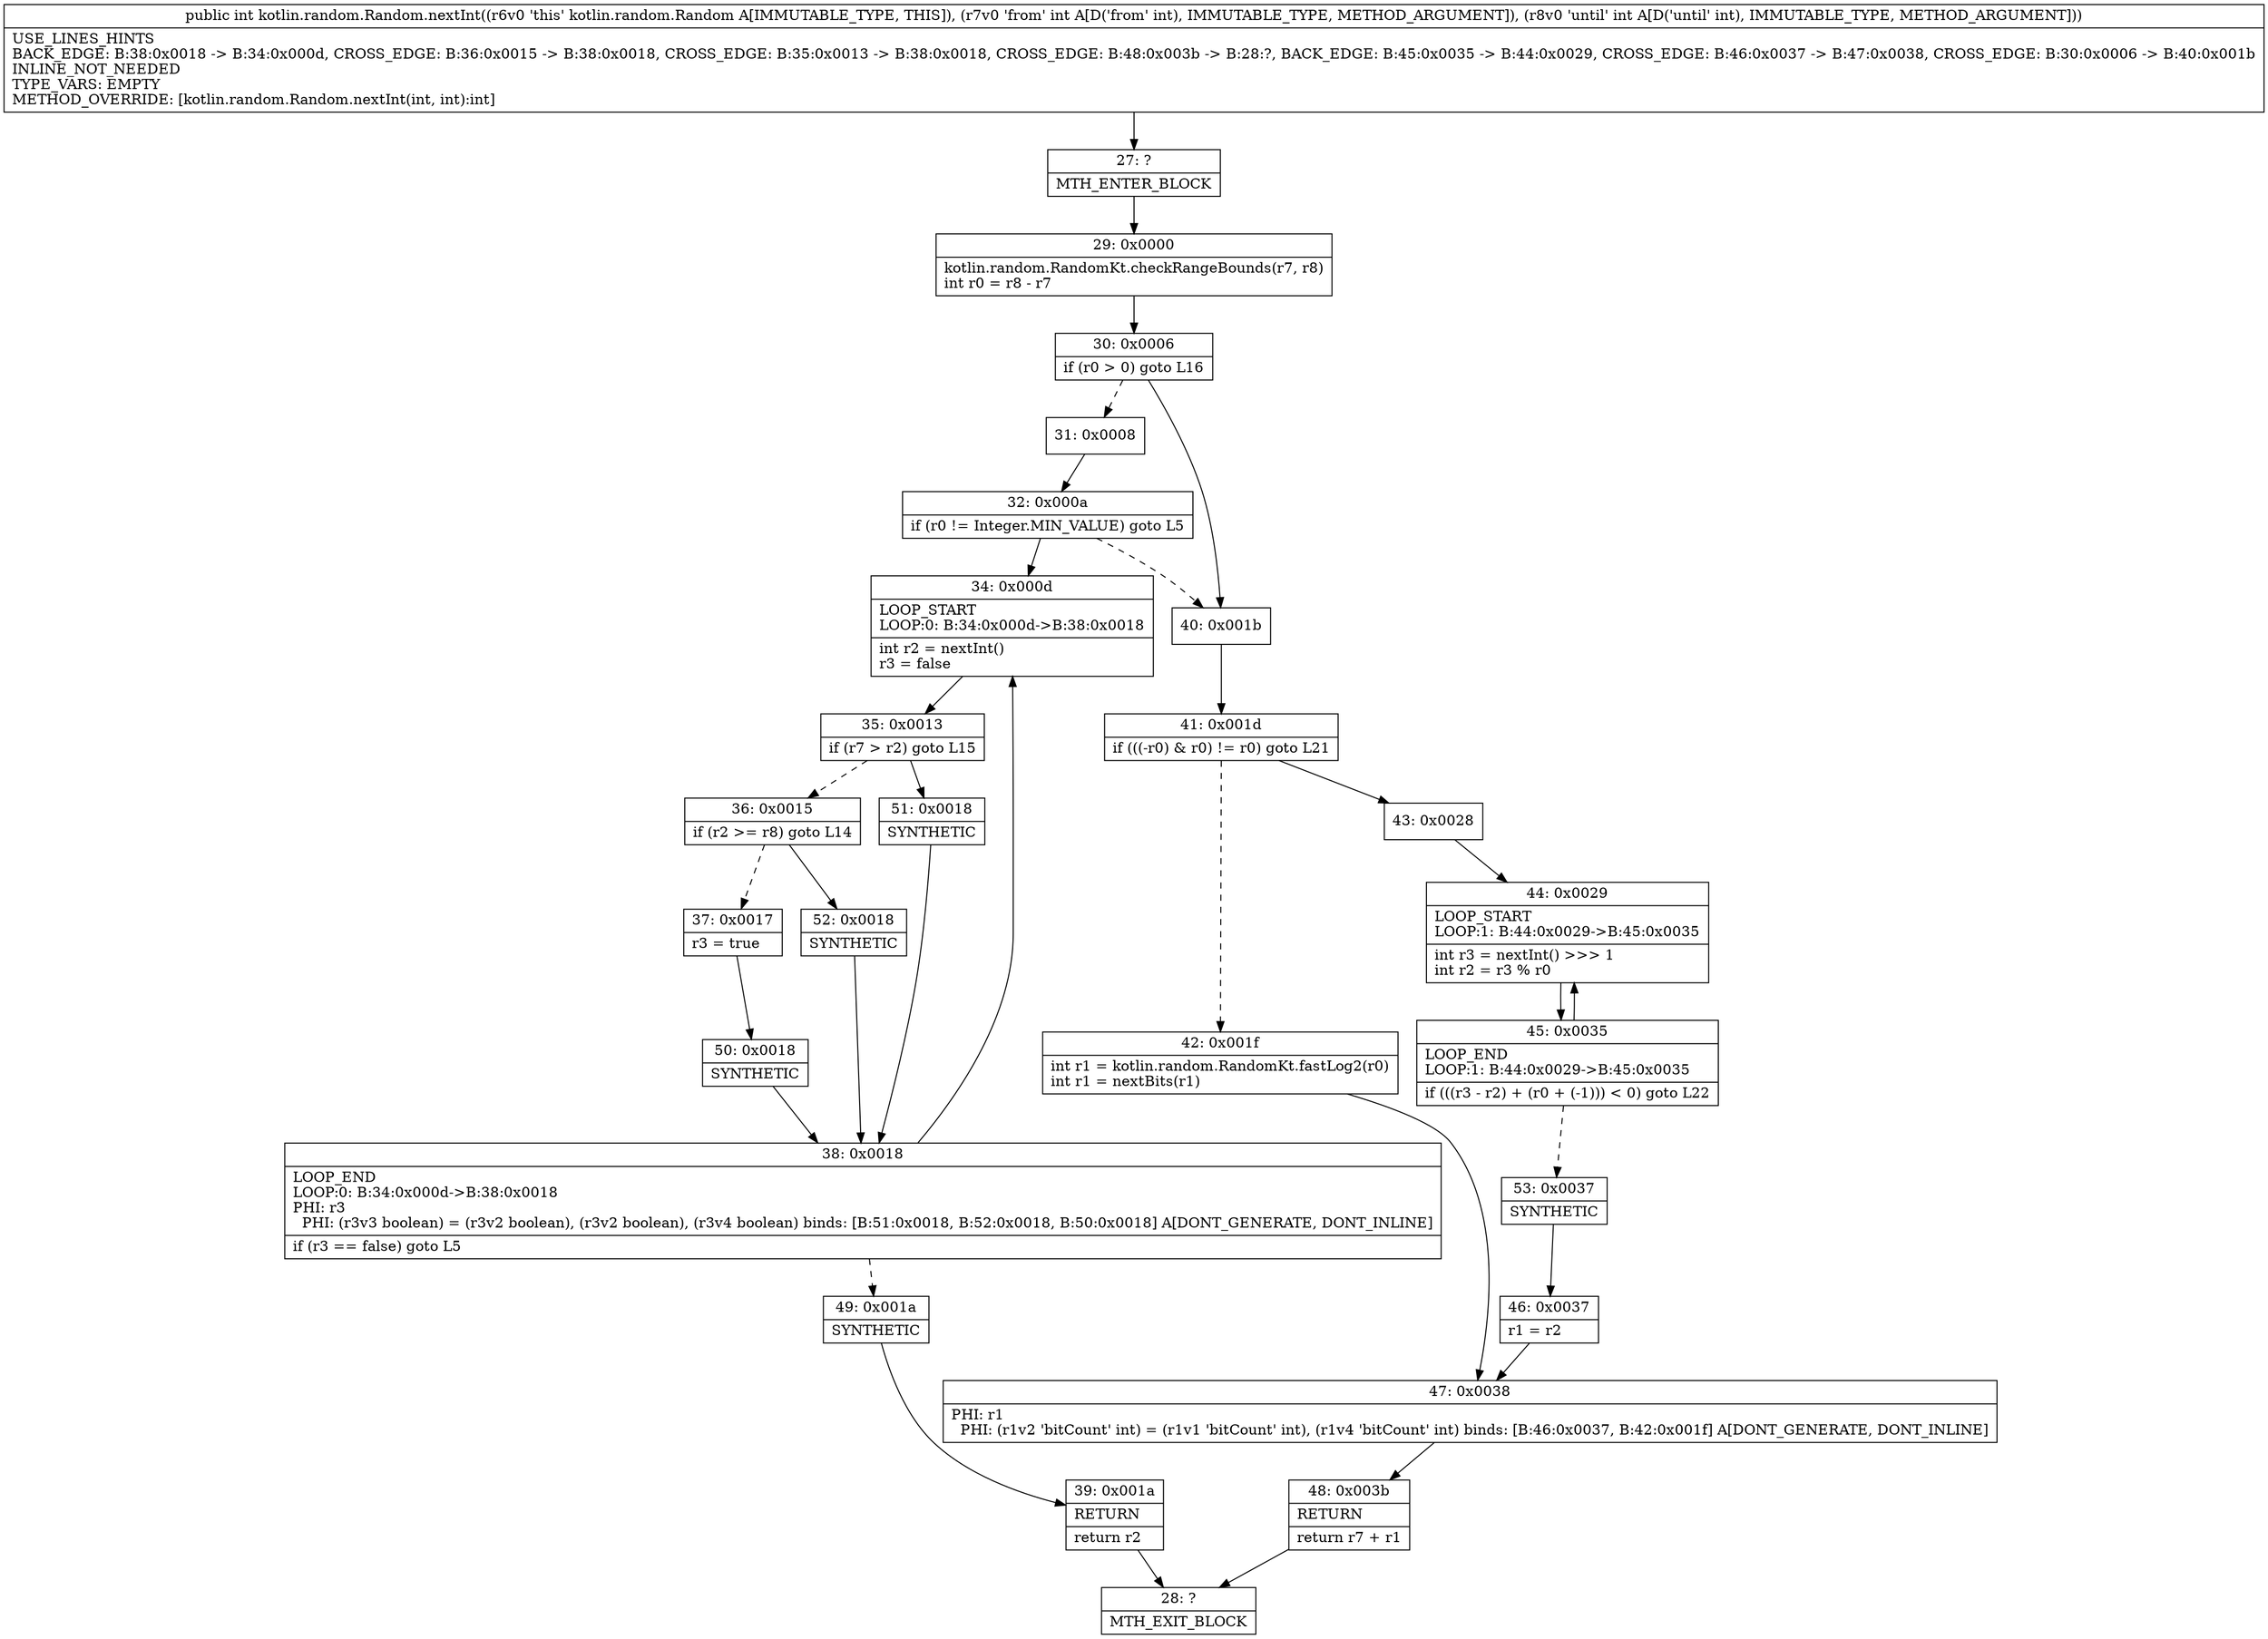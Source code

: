 digraph "CFG forkotlin.random.Random.nextInt(II)I" {
Node_27 [shape=record,label="{27\:\ ?|MTH_ENTER_BLOCK\l}"];
Node_29 [shape=record,label="{29\:\ 0x0000|kotlin.random.RandomKt.checkRangeBounds(r7, r8)\lint r0 = r8 \- r7\l}"];
Node_30 [shape=record,label="{30\:\ 0x0006|if (r0 \> 0) goto L16\l}"];
Node_31 [shape=record,label="{31\:\ 0x0008}"];
Node_32 [shape=record,label="{32\:\ 0x000a|if (r0 != Integer.MIN_VALUE) goto L5\l}"];
Node_34 [shape=record,label="{34\:\ 0x000d|LOOP_START\lLOOP:0: B:34:0x000d\-\>B:38:0x0018\l|int r2 = nextInt()\lr3 = false\l}"];
Node_35 [shape=record,label="{35\:\ 0x0013|if (r7 \> r2) goto L15\l}"];
Node_36 [shape=record,label="{36\:\ 0x0015|if (r2 \>= r8) goto L14\l}"];
Node_37 [shape=record,label="{37\:\ 0x0017|r3 = true\l}"];
Node_50 [shape=record,label="{50\:\ 0x0018|SYNTHETIC\l}"];
Node_38 [shape=record,label="{38\:\ 0x0018|LOOP_END\lLOOP:0: B:34:0x000d\-\>B:38:0x0018\lPHI: r3 \l  PHI: (r3v3 boolean) = (r3v2 boolean), (r3v2 boolean), (r3v4 boolean) binds: [B:51:0x0018, B:52:0x0018, B:50:0x0018] A[DONT_GENERATE, DONT_INLINE]\l|if (r3 == false) goto L5\l}"];
Node_49 [shape=record,label="{49\:\ 0x001a|SYNTHETIC\l}"];
Node_39 [shape=record,label="{39\:\ 0x001a|RETURN\l|return r2\l}"];
Node_28 [shape=record,label="{28\:\ ?|MTH_EXIT_BLOCK\l}"];
Node_52 [shape=record,label="{52\:\ 0x0018|SYNTHETIC\l}"];
Node_51 [shape=record,label="{51\:\ 0x0018|SYNTHETIC\l}"];
Node_40 [shape=record,label="{40\:\ 0x001b}"];
Node_41 [shape=record,label="{41\:\ 0x001d|if (((\-r0) & r0) != r0) goto L21\l}"];
Node_42 [shape=record,label="{42\:\ 0x001f|int r1 = kotlin.random.RandomKt.fastLog2(r0)\lint r1 = nextBits(r1)\l}"];
Node_47 [shape=record,label="{47\:\ 0x0038|PHI: r1 \l  PHI: (r1v2 'bitCount' int) = (r1v1 'bitCount' int), (r1v4 'bitCount' int) binds: [B:46:0x0037, B:42:0x001f] A[DONT_GENERATE, DONT_INLINE]\l}"];
Node_48 [shape=record,label="{48\:\ 0x003b|RETURN\l|return r7 + r1\l}"];
Node_43 [shape=record,label="{43\:\ 0x0028}"];
Node_44 [shape=record,label="{44\:\ 0x0029|LOOP_START\lLOOP:1: B:44:0x0029\-\>B:45:0x0035\l|int r3 = nextInt() \>\>\> 1\lint r2 = r3 % r0\l}"];
Node_45 [shape=record,label="{45\:\ 0x0035|LOOP_END\lLOOP:1: B:44:0x0029\-\>B:45:0x0035\l|if (((r3 \- r2) + (r0 + (\-1))) \< 0) goto L22\l}"];
Node_53 [shape=record,label="{53\:\ 0x0037|SYNTHETIC\l}"];
Node_46 [shape=record,label="{46\:\ 0x0037|r1 = r2\l}"];
MethodNode[shape=record,label="{public int kotlin.random.Random.nextInt((r6v0 'this' kotlin.random.Random A[IMMUTABLE_TYPE, THIS]), (r7v0 'from' int A[D('from' int), IMMUTABLE_TYPE, METHOD_ARGUMENT]), (r8v0 'until' int A[D('until' int), IMMUTABLE_TYPE, METHOD_ARGUMENT]))  | USE_LINES_HINTS\lBACK_EDGE: B:38:0x0018 \-\> B:34:0x000d, CROSS_EDGE: B:36:0x0015 \-\> B:38:0x0018, CROSS_EDGE: B:35:0x0013 \-\> B:38:0x0018, CROSS_EDGE: B:48:0x003b \-\> B:28:?, BACK_EDGE: B:45:0x0035 \-\> B:44:0x0029, CROSS_EDGE: B:46:0x0037 \-\> B:47:0x0038, CROSS_EDGE: B:30:0x0006 \-\> B:40:0x001b\lINLINE_NOT_NEEDED\lTYPE_VARS: EMPTY\lMETHOD_OVERRIDE: [kotlin.random.Random.nextInt(int, int):int]\l}"];
MethodNode -> Node_27;Node_27 -> Node_29;
Node_29 -> Node_30;
Node_30 -> Node_31[style=dashed];
Node_30 -> Node_40;
Node_31 -> Node_32;
Node_32 -> Node_34;
Node_32 -> Node_40[style=dashed];
Node_34 -> Node_35;
Node_35 -> Node_36[style=dashed];
Node_35 -> Node_51;
Node_36 -> Node_37[style=dashed];
Node_36 -> Node_52;
Node_37 -> Node_50;
Node_50 -> Node_38;
Node_38 -> Node_34;
Node_38 -> Node_49[style=dashed];
Node_49 -> Node_39;
Node_39 -> Node_28;
Node_52 -> Node_38;
Node_51 -> Node_38;
Node_40 -> Node_41;
Node_41 -> Node_42[style=dashed];
Node_41 -> Node_43;
Node_42 -> Node_47;
Node_47 -> Node_48;
Node_48 -> Node_28;
Node_43 -> Node_44;
Node_44 -> Node_45;
Node_45 -> Node_44;
Node_45 -> Node_53[style=dashed];
Node_53 -> Node_46;
Node_46 -> Node_47;
}


